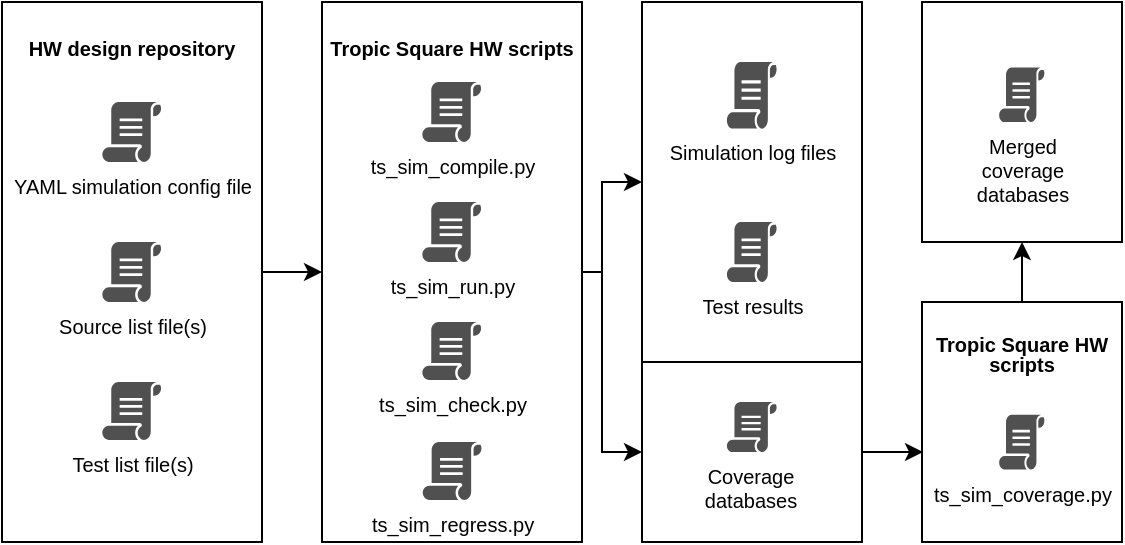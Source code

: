 <mxfile version="14.9.6" type="device" pages="2"><diagram id="jFdhfKbmURFWaf7ixMm8" name="Main block diagram"><mxGraphModel dx="813" dy="176" grid="1" gridSize="10" guides="1" tooltips="1" connect="1" arrows="1" fold="1" page="1" pageScale="1" pageWidth="580" pageHeight="290" math="0" shadow="0"><root><mxCell id="0"/><mxCell id="1" parent="0"/><mxCell id="BBTPJY4BQzKAeI3ud8km-8" value="&#10;&#10;&#10;&#10;&#10;&#10;&#10;&#10;" style="group;fontSize=10;" vertex="1" connectable="0" parent="1"><mxGeometry x="10" y="300" width="130" height="270" as="geometry"/></mxCell><mxCell id="BBTPJY4BQzKAeI3ud8km-9" value="&lt;p style=&quot;line-height: 140%&quot;&gt;HW design repository&lt;br style=&quot;font-size: 10px&quot;&gt;&lt;/p&gt;" style="whiteSpace=wrap;html=1;fontSize=10;verticalAlign=top;fontStyle=1" vertex="1" parent="BBTPJY4BQzKAeI3ud8km-8"><mxGeometry width="130" height="270" as="geometry"/></mxCell><mxCell id="BBTPJY4BQzKAeI3ud8km-10" value="YAML simulation config file" style="pointerEvents=1;shadow=0;dashed=0;html=1;strokeColor=none;fillColor=#505050;labelPosition=center;verticalLabelPosition=bottom;verticalAlign=top;outlineConnect=0;align=center;shape=mxgraph.office.concepts.script;fontSize=10;" vertex="1" parent="BBTPJY4BQzKAeI3ud8km-8"><mxGeometry x="50.172" y="50" width="29.656" height="30" as="geometry"/></mxCell><mxCell id="BBTPJY4BQzKAeI3ud8km-11" value="Source list file(s)" style="pointerEvents=1;shadow=0;dashed=0;html=1;strokeColor=none;fillColor=#505050;labelPosition=center;verticalLabelPosition=bottom;verticalAlign=top;outlineConnect=0;align=center;shape=mxgraph.office.concepts.script;fontSize=10;" vertex="1" parent="BBTPJY4BQzKAeI3ud8km-8"><mxGeometry x="50.172" y="120" width="29.656" height="30" as="geometry"/></mxCell><mxCell id="BBTPJY4BQzKAeI3ud8km-12" value="Test list file(s)" style="pointerEvents=1;shadow=0;dashed=0;html=1;strokeColor=none;fillColor=#505050;labelPosition=center;verticalLabelPosition=bottom;verticalAlign=top;outlineConnect=0;align=center;shape=mxgraph.office.concepts.script;fontSize=10;" vertex="1" parent="BBTPJY4BQzKAeI3ud8km-8"><mxGeometry x="50.172" y="190" width="29.656" height="29" as="geometry"/></mxCell><mxCell id="BBTPJY4BQzKAeI3ud8km-18" value="&#10;&#10;&#10;&#10;&#10;&#10;&#10;&#10;" style="group;fontSize=10;verticalAlign=top;" vertex="1" connectable="0" parent="1"><mxGeometry x="330" y="300" width="110" height="180" as="geometry"/></mxCell><mxCell id="BBTPJY4BQzKAeI3ud8km-19" value="&lt;p style=&quot;line-height: 140%&quot;&gt;&lt;br style=&quot;font-size: 10px&quot;&gt;&lt;/p&gt;" style="whiteSpace=wrap;html=1;fontSize=10;verticalAlign=top;" vertex="1" parent="BBTPJY4BQzKAeI3ud8km-18"><mxGeometry width="110.0" height="180" as="geometry"/></mxCell><mxCell id="BBTPJY4BQzKAeI3ud8km-20" value="Simulation log files" style="pointerEvents=1;shadow=0;dashed=0;html=1;strokeColor=none;fillColor=#505050;labelPosition=center;verticalLabelPosition=bottom;verticalAlign=top;outlineConnect=0;align=center;shape=mxgraph.office.concepts.script;fontSize=10;" vertex="1" parent="BBTPJY4BQzKAeI3ud8km-18"><mxGeometry x="42.45" y="30" width="25.09" height="33.33" as="geometry"/></mxCell><mxCell id="BBTPJY4BQzKAeI3ud8km-21" value="Test results" style="pointerEvents=1;shadow=0;dashed=0;html=1;strokeColor=none;fillColor=#505050;labelPosition=center;verticalLabelPosition=bottom;verticalAlign=top;outlineConnect=0;align=center;shape=mxgraph.office.concepts.script;fontSize=10;" vertex="1" parent="BBTPJY4BQzKAeI3ud8km-18"><mxGeometry x="42.45" y="110" width="25.09" height="30" as="geometry"/></mxCell><mxCell id="BBTPJY4BQzKAeI3ud8km-23" value="&#10;&#10;&#10;&#10;&#10;&#10;&#10;&#10;" style="group;fontSize=10;" vertex="1" connectable="0" parent="1"><mxGeometry x="170" y="300" width="130" height="270" as="geometry"/></mxCell><mxCell id="BBTPJY4BQzKAeI3ud8km-24" value="&lt;p style=&quot;line-height: 140%&quot;&gt;&lt;b&gt;Tropic Square HW scripts&lt;/b&gt;&lt;br style=&quot;font-size: 10px&quot;&gt;&lt;/p&gt;" style="whiteSpace=wrap;html=1;fontSize=10;verticalAlign=top;" vertex="1" parent="BBTPJY4BQzKAeI3ud8km-23"><mxGeometry width="130" height="270" as="geometry"/></mxCell><mxCell id="BBTPJY4BQzKAeI3ud8km-25" value="ts_sim_compile.py" style="pointerEvents=1;shadow=0;dashed=0;html=1;strokeColor=none;fillColor=#505050;labelPosition=center;verticalLabelPosition=bottom;verticalAlign=top;outlineConnect=0;align=center;shape=mxgraph.office.concepts.script;fontSize=10;" vertex="1" parent="BBTPJY4BQzKAeI3ud8km-23"><mxGeometry x="50.172" y="40" width="29.656" height="30" as="geometry"/></mxCell><mxCell id="BBTPJY4BQzKAeI3ud8km-26" value="ts_sim_run.py" style="pointerEvents=1;shadow=0;dashed=0;html=1;strokeColor=none;fillColor=#505050;labelPosition=center;verticalLabelPosition=bottom;verticalAlign=top;outlineConnect=0;align=center;shape=mxgraph.office.concepts.script;fontSize=10;" vertex="1" parent="BBTPJY4BQzKAeI3ud8km-23"><mxGeometry x="50.172" y="100" width="29.656" height="30" as="geometry"/></mxCell><mxCell id="BBTPJY4BQzKAeI3ud8km-27" value="ts_sim_check.py" style="pointerEvents=1;shadow=0;dashed=0;html=1;strokeColor=none;fillColor=#505050;labelPosition=center;verticalLabelPosition=bottom;verticalAlign=top;outlineConnect=0;align=center;shape=mxgraph.office.concepts.script;fontSize=10;" vertex="1" parent="BBTPJY4BQzKAeI3ud8km-23"><mxGeometry x="50.175" y="160" width="29.656" height="29" as="geometry"/></mxCell><mxCell id="BBTPJY4BQzKAeI3ud8km-28" value="ts_sim_regress.py" style="pointerEvents=1;shadow=0;dashed=0;html=1;strokeColor=none;fillColor=#505050;labelPosition=center;verticalLabelPosition=bottom;verticalAlign=top;outlineConnect=0;align=center;shape=mxgraph.office.concepts.script;fontSize=10;" vertex="1" parent="BBTPJY4BQzKAeI3ud8km-23"><mxGeometry x="50.375" y="220" width="29.656" height="29" as="geometry"/></mxCell><mxCell id="BBTPJY4BQzKAeI3ud8km-29" value="&#10;&#10;&#10;&#10;&#10;&#10;&#10;&#10;" style="group;fontSize=10;verticalAlign=top;" vertex="1" connectable="0" parent="1"><mxGeometry x="470" y="450" width="100" height="120" as="geometry"/></mxCell><mxCell id="BBTPJY4BQzKAeI3ud8km-30" value="&lt;p style=&quot;line-height: 100%&quot;&gt;&lt;b&gt;Tropic Square HW scripts&lt;/b&gt;&lt;br style=&quot;font-size: 10px&quot;&gt;&lt;/p&gt;" style="whiteSpace=wrap;html=1;fontSize=10;verticalAlign=top;" vertex="1" parent="BBTPJY4BQzKAeI3ud8km-29"><mxGeometry width="100.0" height="120" as="geometry"/></mxCell><mxCell id="BBTPJY4BQzKAeI3ud8km-33" value="ts_sim_coverage.py" style="pointerEvents=1;shadow=0;dashed=0;html=1;strokeColor=none;fillColor=#505050;labelPosition=center;verticalLabelPosition=bottom;verticalAlign=top;outlineConnect=0;align=center;shape=mxgraph.office.concepts.script;fontSize=10;" vertex="1" parent="BBTPJY4BQzKAeI3ud8km-29"><mxGeometry x="38.592" y="56.404" width="22.817" height="27.33" as="geometry"/></mxCell><mxCell id="BBTPJY4BQzKAeI3ud8km-35" value="&#10;&#10;&#10;&#10;&#10;&#10;&#10;&#10;" style="group;fontSize=10;verticalAlign=top;" vertex="1" connectable="0" parent="1"><mxGeometry x="470" y="300" width="100" height="120" as="geometry"/></mxCell><mxCell id="BBTPJY4BQzKAeI3ud8km-36" value="&lt;p style=&quot;line-height: 100%&quot;&gt;&lt;br style=&quot;font-size: 10px&quot;&gt;&lt;/p&gt;" style="whiteSpace=wrap;html=1;fontSize=10;verticalAlign=top;" vertex="1" parent="BBTPJY4BQzKAeI3ud8km-35"><mxGeometry width="100.0" height="120.0" as="geometry"/></mxCell><mxCell id="BBTPJY4BQzKAeI3ud8km-37" value="Merged coverage databases" style="pointerEvents=1;shadow=0;dashed=0;html=1;strokeColor=none;fillColor=#505050;labelPosition=center;verticalLabelPosition=bottom;verticalAlign=top;outlineConnect=0;align=center;shape=mxgraph.office.concepts.script;fontSize=10;whiteSpace=wrap;" vertex="1" parent="BBTPJY4BQzKAeI3ud8km-35"><mxGeometry x="38.592" y="32.728" width="22.817" height="27.33" as="geometry"/></mxCell><mxCell id="BBTPJY4BQzKAeI3ud8km-39" value="&#10;&#10;&#10;&#10;&#10;&#10;&#10;&#10;" style="group;fontSize=10;verticalAlign=top;" vertex="1" connectable="0" parent="1"><mxGeometry x="330" y="480" width="110" height="90" as="geometry"/></mxCell><mxCell id="BBTPJY4BQzKAeI3ud8km-40" value="&lt;p style=&quot;line-height: 100%&quot;&gt;&lt;br style=&quot;font-size: 10px&quot;&gt;&lt;/p&gt;" style="whiteSpace=wrap;html=1;fontSize=10;verticalAlign=top;" vertex="1" parent="BBTPJY4BQzKAeI3ud8km-39"><mxGeometry width="110.0" height="90.0" as="geometry"/></mxCell><mxCell id="BBTPJY4BQzKAeI3ud8km-41" value="Coverage databases" style="pointerEvents=1;shadow=0;dashed=0;html=1;strokeColor=none;fillColor=#505050;labelPosition=center;verticalLabelPosition=bottom;verticalAlign=top;outlineConnect=0;align=center;shape=mxgraph.office.concepts.script;fontSize=10;whiteSpace=wrap;" vertex="1" parent="BBTPJY4BQzKAeI3ud8km-39"><mxGeometry x="42.45" y="20" width="25.1" height="25.04" as="geometry"/></mxCell><mxCell id="BBTPJY4BQzKAeI3ud8km-43" style="edgeStyle=orthogonalEdgeStyle;rounded=0;orthogonalLoop=1;jettySize=auto;html=1;entryX=0;entryY=0.5;entryDx=0;entryDy=0;fontSize=10;" edge="1" parent="1" source="BBTPJY4BQzKAeI3ud8km-24" target="BBTPJY4BQzKAeI3ud8km-19"><mxGeometry relative="1" as="geometry"><Array as="points"><mxPoint x="310" y="435"/><mxPoint x="310" y="390"/></Array></mxGeometry></mxCell><mxCell id="BBTPJY4BQzKAeI3ud8km-44" style="edgeStyle=orthogonalEdgeStyle;rounded=0;orthogonalLoop=1;jettySize=auto;html=1;entryX=0;entryY=0.5;entryDx=0;entryDy=0;fontSize=10;" edge="1" parent="1" source="BBTPJY4BQzKAeI3ud8km-9" target="BBTPJY4BQzKAeI3ud8km-24"><mxGeometry relative="1" as="geometry"/></mxCell><mxCell id="BBTPJY4BQzKAeI3ud8km-45" style="edgeStyle=orthogonalEdgeStyle;rounded=0;orthogonalLoop=1;jettySize=auto;html=1;entryX=0.5;entryY=1;entryDx=0;entryDy=0;fontSize=10;" edge="1" parent="1" source="BBTPJY4BQzKAeI3ud8km-30" target="BBTPJY4BQzKAeI3ud8km-36"><mxGeometry relative="1" as="geometry"/></mxCell><mxCell id="BBTPJY4BQzKAeI3ud8km-47" style="edgeStyle=orthogonalEdgeStyle;rounded=0;orthogonalLoop=1;jettySize=auto;html=1;entryX=0.005;entryY=0.625;entryDx=0;entryDy=0;entryPerimeter=0;fontSize=10;" edge="1" parent="1" source="BBTPJY4BQzKAeI3ud8km-40" target="BBTPJY4BQzKAeI3ud8km-30"><mxGeometry relative="1" as="geometry"/></mxCell><mxCell id="BBTPJY4BQzKAeI3ud8km-48" style="edgeStyle=orthogonalEdgeStyle;rounded=0;orthogonalLoop=1;jettySize=auto;html=1;fontSize=10;" edge="1" parent="1" source="BBTPJY4BQzKAeI3ud8km-24" target="BBTPJY4BQzKAeI3ud8km-40"><mxGeometry relative="1" as="geometry"><Array as="points"><mxPoint x="310" y="435"/><mxPoint x="310" y="525"/></Array></mxGeometry></mxCell></root></mxGraphModel></diagram><diagram id="jRQ_TAZKrU4aLRM7cTfr" name="Hook flow"><mxGraphModel dx="1588" dy="960" grid="1" gridSize="10" guides="1" tooltips="1" connect="1" arrows="1" fold="1" page="1" pageScale="1" pageWidth="330" pageHeight="630" math="0" shadow="0"><root><mxCell id="aoVJPrAQMIUBjbF8i4gK-0"/><mxCell id="aoVJPrAQMIUBjbF8i4gK-1" parent="aoVJPrAQMIUBjbF8i4gK-0"/><mxCell id="TqE6-Yo0DcinsGAlWGBi-0" value="Compilation" style="rounded=0;whiteSpace=wrap;html=1;fontSize=14;fillColor=#0028FF;fontStyle=1;fontColor=#FFFFFF;labelBorderColor=none;strokeWidth=2;strokeColor=#0D0D0D;" vertex="1" parent="aoVJPrAQMIUBjbF8i4gK-1"><mxGeometry x="40" y="60" width="120" height="30" as="geometry"/></mxCell><mxCell id="TqE6-Yo0DcinsGAlWGBi-1" value="" style="endArrow=classic;html=1;fontSize=14;" edge="1" parent="aoVJPrAQMIUBjbF8i4gK-1"><mxGeometry width="50" height="50" relative="1" as="geometry"><mxPoint x="99.76" y="90" as="sourcePoint"/><mxPoint x="100" y="115" as="targetPoint"/></mxGeometry></mxCell><mxCell id="TqE6-Yo0DcinsGAlWGBi-2" value="" style="edgeStyle=orthogonalEdgeStyle;rounded=0;orthogonalLoop=1;jettySize=auto;html=1;fontSize=14;" edge="1" parent="aoVJPrAQMIUBjbF8i4gK-1" target="TqE6-Yo0DcinsGAlWGBi-0"><mxGeometry relative="1" as="geometry"><mxPoint x="100" y="35" as="sourcePoint"/></mxGeometry></mxCell><mxCell id="TqE6-Yo0DcinsGAlWGBi-3" value="Run ts_sim_compile.py" style="text;html=1;strokeColor=none;fillColor=none;align=center;verticalAlign=middle;whiteSpace=wrap;rounded=0;fontSize=14;" vertex="1" parent="aoVJPrAQMIUBjbF8i4gK-1"><mxGeometry x="50" y="10" width="100" height="20" as="geometry"/></mxCell><mxCell id="TqE6-Yo0DcinsGAlWGBi-4" value="" style="endArrow=classic;html=1;fontSize=14;" edge="1" parent="aoVJPrAQMIUBjbF8i4gK-1"><mxGeometry width="50" height="50" relative="1" as="geometry"><mxPoint x="100" y="45" as="sourcePoint"/><mxPoint x="180" y="45" as="targetPoint"/></mxGeometry></mxCell><mxCell id="TqE6-Yo0DcinsGAlWGBi-5" value="Execute&lt;br style=&quot;font-size: 14px;&quot;&gt;pre_compile_hook" style="edgeLabel;html=1;align=center;verticalAlign=middle;resizable=0;points=[];fontSize=14;" vertex="1" connectable="0" parent="TqE6-Yo0DcinsGAlWGBi-4"><mxGeometry x="-0.799" y="-2" relative="1" as="geometry"><mxPoint x="144" y="-4" as="offset"/></mxGeometry></mxCell><mxCell id="TqE6-Yo0DcinsGAlWGBi-6" value="" style="endArrow=classic;html=1;fontSize=14;" edge="1" parent="aoVJPrAQMIUBjbF8i4gK-1"><mxGeometry width="50" height="50" relative="1" as="geometry"><mxPoint x="100" y="100" as="sourcePoint"/><mxPoint x="180" y="100" as="targetPoint"/></mxGeometry></mxCell><mxCell id="TqE6-Yo0DcinsGAlWGBi-7" value="Execute&lt;br style=&quot;font-size: 14px;&quot;&gt;post_compile_hook" style="edgeLabel;html=1;align=center;verticalAlign=middle;resizable=0;points=[];fontSize=14;" vertex="1" connectable="0" parent="TqE6-Yo0DcinsGAlWGBi-6"><mxGeometry x="-0.799" y="-2" relative="1" as="geometry"><mxPoint x="144" y="-4" as="offset"/></mxGeometry></mxCell><mxCell id="TqE6-Yo0DcinsGAlWGBi-8" value="Compiled RTL and TB" style="text;html=1;strokeColor=none;fillColor=none;align=center;verticalAlign=middle;whiteSpace=wrap;rounded=0;fontSize=14;" vertex="1" parent="aoVJPrAQMIUBjbF8i4gK-1"><mxGeometry x="50" y="115" width="100" height="30" as="geometry"/></mxCell><mxCell id="TqE6-Yo0DcinsGAlWGBi-9" value="Run ts_sim_run.py" style="text;html=1;strokeColor=none;fillColor=none;align=center;verticalAlign=middle;whiteSpace=wrap;rounded=0;fontSize=14;" vertex="1" parent="aoVJPrAQMIUBjbF8i4gK-1"><mxGeometry x="50" y="175" width="100" height="20" as="geometry"/></mxCell><mxCell id="TqE6-Yo0DcinsGAlWGBi-10" value="Start execution of a test" style="rounded=0;whiteSpace=wrap;html=1;fontSize=14;fillColor=#0028FF;fontStyle=1;fontColor=#FFFFFF;labelBorderColor=none;strokeWidth=2;strokeColor=#0D0D0D;" vertex="1" parent="aoVJPrAQMIUBjbF8i4gK-1"><mxGeometry x="40" y="230" width="120" height="40" as="geometry"/></mxCell><mxCell id="TqE6-Yo0DcinsGAlWGBi-11" value="" style="edgeStyle=orthogonalEdgeStyle;rounded=0;orthogonalLoop=1;jettySize=auto;html=1;fontSize=14;" edge="1" parent="aoVJPrAQMIUBjbF8i4gK-1"><mxGeometry relative="1" as="geometry"><mxPoint x="100" y="205" as="sourcePoint"/><mxPoint x="100" y="230" as="targetPoint"/></mxGeometry></mxCell><mxCell id="TqE6-Yo0DcinsGAlWGBi-12" value="" style="endArrow=classic;html=1;fontSize=14;" edge="1" parent="aoVJPrAQMIUBjbF8i4gK-1"><mxGeometry width="50" height="50" relative="1" as="geometry"><mxPoint x="100" y="215" as="sourcePoint"/><mxPoint x="160" y="215" as="targetPoint"/></mxGeometry></mxCell><mxCell id="TqE6-Yo0DcinsGAlWGBi-13" value="Execute pre_run_hook" style="edgeLabel;html=1;align=center;verticalAlign=middle;resizable=0;points=[];fontSize=14;" vertex="1" connectable="0" parent="TqE6-Yo0DcinsGAlWGBi-12"><mxGeometry x="-0.799" y="-2" relative="1" as="geometry"><mxPoint x="134" y="-4" as="offset"/></mxGeometry></mxCell><mxCell id="TqE6-Yo0DcinsGAlWGBi-14" value="" style="edgeStyle=orthogonalEdgeStyle;rounded=0;orthogonalLoop=1;jettySize=auto;html=1;fontSize=14;" edge="1" parent="aoVJPrAQMIUBjbF8i4gK-1"><mxGeometry relative="1" as="geometry"><mxPoint x="99.8" y="270" as="sourcePoint"/><mxPoint x="100" y="320" as="targetPoint"/><Array as="points"><mxPoint x="100" y="310"/></Array></mxGeometry></mxCell><mxCell id="TqE6-Yo0DcinsGAlWGBi-15" value="Elaboration" style="rounded=0;whiteSpace=wrap;html=1;fontSize=14;fillColor=#0028FF;fontStyle=1;fontColor=#FFFFFF;labelBorderColor=none;strokeWidth=2;strokeColor=#0D0D0D;" vertex="1" parent="aoVJPrAQMIUBjbF8i4gK-1"><mxGeometry x="40" y="320" width="120" height="30" as="geometry"/></mxCell><mxCell id="TqE6-Yo0DcinsGAlWGBi-16" value="" style="endArrow=classic;html=1;fontSize=14;" edge="1" parent="aoVJPrAQMIUBjbF8i4gK-1"><mxGeometry width="50" height="50" relative="1" as="geometry"><mxPoint x="100" y="280" as="sourcePoint"/><mxPoint x="160" y="280" as="targetPoint"/></mxGeometry></mxCell><mxCell id="TqE6-Yo0DcinsGAlWGBi-17" value="Execute pre_test_hook" style="edgeLabel;html=1;align=center;verticalAlign=middle;resizable=0;points=[];fontSize=14;" vertex="1" connectable="0" parent="TqE6-Yo0DcinsGAlWGBi-16"><mxGeometry x="-0.799" y="-2" relative="1" as="geometry"><mxPoint x="134" y="-4" as="offset"/></mxGeometry></mxCell><mxCell id="TqE6-Yo0DcinsGAlWGBi-18" value="" style="endArrow=classic;html=1;fontSize=14;" edge="1" parent="aoVJPrAQMIUBjbF8i4gK-1"><mxGeometry width="50" height="50" relative="1" as="geometry"><mxPoint x="100" y="305" as="sourcePoint"/><mxPoint x="160" y="305" as="targetPoint"/></mxGeometry></mxCell><mxCell id="TqE6-Yo0DcinsGAlWGBi-19" value="Execute pre_test_hook&lt;br style=&quot;font-size: 14px;&quot;&gt;(test_specific)" style="edgeLabel;html=1;align=center;verticalAlign=middle;resizable=0;points=[];fontSize=14;" vertex="1" connectable="0" parent="TqE6-Yo0DcinsGAlWGBi-18"><mxGeometry x="-0.799" y="-2" relative="1" as="geometry"><mxPoint x="134" y="3" as="offset"/></mxGeometry></mxCell><mxCell id="TqE6-Yo0DcinsGAlWGBi-20" value="" style="edgeStyle=orthogonalEdgeStyle;rounded=0;orthogonalLoop=1;jettySize=auto;html=1;fontSize=14;" edge="1" parent="aoVJPrAQMIUBjbF8i4gK-1"><mxGeometry relative="1" as="geometry"><mxPoint x="99.86" y="350" as="sourcePoint"/><mxPoint x="100" y="375" as="targetPoint"/><Array as="points"><mxPoint x="100" y="360"/></Array></mxGeometry></mxCell><mxCell id="TqE6-Yo0DcinsGAlWGBi-21" value="" style="endArrow=classic;html=1;fontSize=14;" edge="1" parent="aoVJPrAQMIUBjbF8i4gK-1"><mxGeometry width="50" height="50" relative="1" as="geometry"><mxPoint x="100" y="415" as="sourcePoint"/><mxPoint x="160" y="415" as="targetPoint"/></mxGeometry></mxCell><mxCell id="TqE6-Yo0DcinsGAlWGBi-22" value="Execute post_test_hook" style="edgeLabel;html=1;align=center;verticalAlign=middle;resizable=0;points=[];fontSize=14;" vertex="1" connectable="0" parent="TqE6-Yo0DcinsGAlWGBi-21"><mxGeometry x="-0.799" y="-2" relative="1" as="geometry"><mxPoint x="134" y="-4" as="offset"/></mxGeometry></mxCell><mxCell id="TqE6-Yo0DcinsGAlWGBi-23" value="" style="endArrow=classic;html=1;fontSize=14;" edge="1" parent="aoVJPrAQMIUBjbF8i4gK-1"><mxGeometry width="50" height="50" relative="1" as="geometry"><mxPoint x="100" y="440" as="sourcePoint"/><mxPoint x="160" y="440" as="targetPoint"/></mxGeometry></mxCell><mxCell id="TqE6-Yo0DcinsGAlWGBi-24" value="Execute post_test_hook&lt;br style=&quot;font-size: 14px;&quot;&gt;(test_specific)" style="edgeLabel;html=1;align=center;verticalAlign=middle;resizable=0;points=[];fontSize=14;" vertex="1" connectable="0" parent="TqE6-Yo0DcinsGAlWGBi-23"><mxGeometry x="-0.799" y="-2" relative="1" as="geometry"><mxPoint x="134" y="8" as="offset"/></mxGeometry></mxCell><mxCell id="TqE6-Yo0DcinsGAlWGBi-25" value="Simulation" style="rounded=0;whiteSpace=wrap;html=1;fontSize=14;fillColor=#0028FF;fontStyle=1;fontColor=#FFFFFF;labelBorderColor=none;strokeWidth=2;strokeColor=#0D0D0D;" vertex="1" parent="aoVJPrAQMIUBjbF8i4gK-1"><mxGeometry x="40" y="375" width="120" height="30" as="geometry"/></mxCell><mxCell id="TqE6-Yo0DcinsGAlWGBi-26" value="" style="endArrow=classic;html=1;fontSize=14;" edge="1" parent="aoVJPrAQMIUBjbF8i4gK-1"><mxGeometry width="50" height="50" relative="1" as="geometry"><mxPoint x="100" y="360" as="sourcePoint"/><mxPoint x="160" y="360" as="targetPoint"/></mxGeometry></mxCell><mxCell id="TqE6-Yo0DcinsGAlWGBi-27" value="Execute pre_sim_hook" style="edgeLabel;html=1;align=center;verticalAlign=middle;resizable=0;points=[];fontSize=14;" vertex="1" connectable="0" parent="TqE6-Yo0DcinsGAlWGBi-26"><mxGeometry x="-0.799" y="-2" relative="1" as="geometry"><mxPoint x="134" y="-4" as="offset"/></mxGeometry></mxCell><mxCell id="TqE6-Yo0DcinsGAlWGBi-28" value="" style="edgeStyle=orthogonalEdgeStyle;rounded=0;orthogonalLoop=1;jettySize=auto;html=1;fontSize=14;" edge="1" parent="aoVJPrAQMIUBjbF8i4gK-1"><mxGeometry relative="1" as="geometry"><mxPoint x="99.9" y="405" as="sourcePoint"/><mxPoint x="100" y="455" as="targetPoint"/><Array as="points"><mxPoint x="100" y="430"/></Array></mxGeometry></mxCell><mxCell id="TqE6-Yo0DcinsGAlWGBi-29" style="edgeStyle=orthogonalEdgeStyle;rounded=0;orthogonalLoop=1;jettySize=auto;html=1;exitX=0;exitY=0.5;exitDx=0;exitDy=0;entryX=0;entryY=0.5;entryDx=0;entryDy=0;fontSize=14;" edge="1" parent="aoVJPrAQMIUBjbF8i4gK-1" source="TqE6-Yo0DcinsGAlWGBi-32" target="TqE6-Yo0DcinsGAlWGBi-10"><mxGeometry relative="1" as="geometry"><Array as="points"><mxPoint x="10" y="483"/><mxPoint x="10" y="250"/></Array></mxGeometry></mxCell><mxCell id="TqE6-Yo0DcinsGAlWGBi-30" value="Yes" style="edgeLabel;html=1;align=center;verticalAlign=middle;resizable=0;points=[];fontSize=14;" vertex="1" connectable="0" parent="TqE6-Yo0DcinsGAlWGBi-29"><mxGeometry x="-0.852" y="-2" relative="1" as="geometry"><mxPoint x="-3" y="19" as="offset"/></mxGeometry></mxCell><mxCell id="TqE6-Yo0DcinsGAlWGBi-31" style="edgeStyle=orthogonalEdgeStyle;rounded=0;orthogonalLoop=1;jettySize=auto;html=1;fontSize=14;entryX=0.5;entryY=0;entryDx=0;entryDy=0;" edge="1" parent="aoVJPrAQMIUBjbF8i4gK-1" source="TqE6-Yo0DcinsGAlWGBi-32" target="TqE6-Yo0DcinsGAlWGBi-36"><mxGeometry relative="1" as="geometry"><mxPoint x="100" y="520" as="targetPoint"/><Array as="points"/></mxGeometry></mxCell><mxCell id="TqE6-Yo0DcinsGAlWGBi-32" value="Any tests remaining?" style="rounded=0;whiteSpace=wrap;html=1;fontSize=14;fillColor=#0028FF;fontStyle=1;fontColor=#FFFFFF;labelBorderColor=none;strokeWidth=2;strokeColor=#0D0D0D;" vertex="1" parent="aoVJPrAQMIUBjbF8i4gK-1"><mxGeometry x="40" y="455" width="120" height="45" as="geometry"/></mxCell><mxCell id="TqE6-Yo0DcinsGAlWGBi-33" value="No" style="text;html=1;align=center;verticalAlign=middle;resizable=0;points=[];autosize=1;strokeColor=none;fontSize=14;" vertex="1" parent="aoVJPrAQMIUBjbF8i4gK-1"><mxGeometry x="70" y="510" width="30" height="20" as="geometry"/></mxCell><mxCell id="TqE6-Yo0DcinsGAlWGBi-34" value="" style="endArrow=classic;html=1;fontSize=14;" edge="1" parent="aoVJPrAQMIUBjbF8i4gK-1"><mxGeometry width="50" height="50" relative="1" as="geometry"><mxPoint x="100" y="519.8" as="sourcePoint"/><mxPoint x="160" y="519.8" as="targetPoint"/></mxGeometry></mxCell><mxCell id="TqE6-Yo0DcinsGAlWGBi-35" value="Execute post_run_hook" style="edgeLabel;html=1;align=center;verticalAlign=middle;resizable=0;points=[];fontSize=14;" vertex="1" connectable="0" parent="TqE6-Yo0DcinsGAlWGBi-34"><mxGeometry x="-0.799" y="-2" relative="1" as="geometry"><mxPoint x="134" y="-4" as="offset"/></mxGeometry></mxCell><mxCell id="TqE6-Yo0DcinsGAlWGBi-36" value="Run ts_sim_check.py" style="rounded=0;whiteSpace=wrap;html=1;fontSize=14;fillColor=#0028FF;fontStyle=1;fontColor=#FFFFFF;labelBorderColor=none;strokeWidth=2;strokeColor=#0D0D0D;" vertex="1" parent="aoVJPrAQMIUBjbF8i4gK-1"><mxGeometry x="40" y="540" width="120" height="40" as="geometry"/></mxCell><mxCell id="TqE6-Yo0DcinsGAlWGBi-37" style="edgeStyle=orthogonalEdgeStyle;rounded=0;orthogonalLoop=1;jettySize=auto;html=1;fontSize=14;" edge="1" parent="aoVJPrAQMIUBjbF8i4gK-1"><mxGeometry relative="1" as="geometry"><mxPoint x="100" y="605" as="targetPoint"/><mxPoint x="99.77" y="580" as="sourcePoint"/><Array as="points"><mxPoint x="99.77" y="595"/><mxPoint x="99.77" y="595"/></Array></mxGeometry></mxCell><mxCell id="TqE6-Yo0DcinsGAlWGBi-38" value="" style="endArrow=classic;html=1;fontSize=14;" edge="1" parent="aoVJPrAQMIUBjbF8i4gK-1"><mxGeometry width="50" height="50" relative="1" as="geometry"><mxPoint x="100" y="590" as="sourcePoint"/><mxPoint x="160" y="590" as="targetPoint"/></mxGeometry></mxCell><mxCell id="TqE6-Yo0DcinsGAlWGBi-39" value="Execute post_check_hook" style="edgeLabel;html=1;align=center;verticalAlign=middle;resizable=0;points=[];fontSize=14;" vertex="1" connectable="0" parent="TqE6-Yo0DcinsGAlWGBi-38"><mxGeometry x="-0.799" y="-2" relative="1" as="geometry"><mxPoint x="141" y="-4" as="offset"/></mxGeometry></mxCell><mxCell id="TqE6-Yo0DcinsGAlWGBi-40" value="Test results" style="text;html=1;strokeColor=none;fillColor=none;align=center;verticalAlign=middle;whiteSpace=wrap;rounded=0;fontSize=14;" vertex="1" parent="aoVJPrAQMIUBjbF8i4gK-1"><mxGeometry x="50" y="605" width="100" height="20" as="geometry"/></mxCell></root></mxGraphModel></diagram></mxfile>